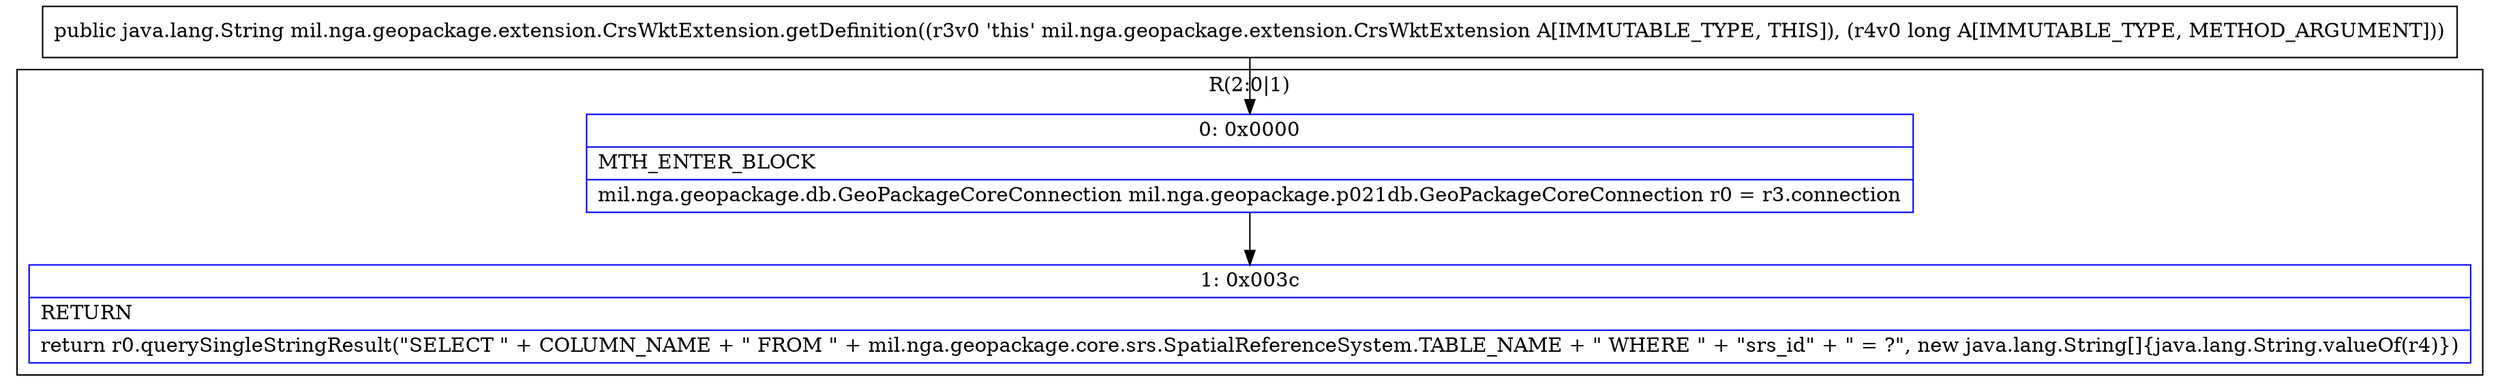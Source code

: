 digraph "CFG formil.nga.geopackage.extension.CrsWktExtension.getDefinition(J)Ljava\/lang\/String;" {
subgraph cluster_Region_239785745 {
label = "R(2:0|1)";
node [shape=record,color=blue];
Node_0 [shape=record,label="{0\:\ 0x0000|MTH_ENTER_BLOCK\l|mil.nga.geopackage.db.GeoPackageCoreConnection mil.nga.geopackage.p021db.GeoPackageCoreConnection r0 = r3.connection\l}"];
Node_1 [shape=record,label="{1\:\ 0x003c|RETURN\l|return r0.querySingleStringResult(\"SELECT \" + COLUMN_NAME + \" FROM \" + mil.nga.geopackage.core.srs.SpatialReferenceSystem.TABLE_NAME + \" WHERE \" + \"srs_id\" + \" = ?\", new java.lang.String[]\{java.lang.String.valueOf(r4)\})\l}"];
}
MethodNode[shape=record,label="{public java.lang.String mil.nga.geopackage.extension.CrsWktExtension.getDefinition((r3v0 'this' mil.nga.geopackage.extension.CrsWktExtension A[IMMUTABLE_TYPE, THIS]), (r4v0 long A[IMMUTABLE_TYPE, METHOD_ARGUMENT])) }"];
MethodNode -> Node_0;
Node_0 -> Node_1;
}

